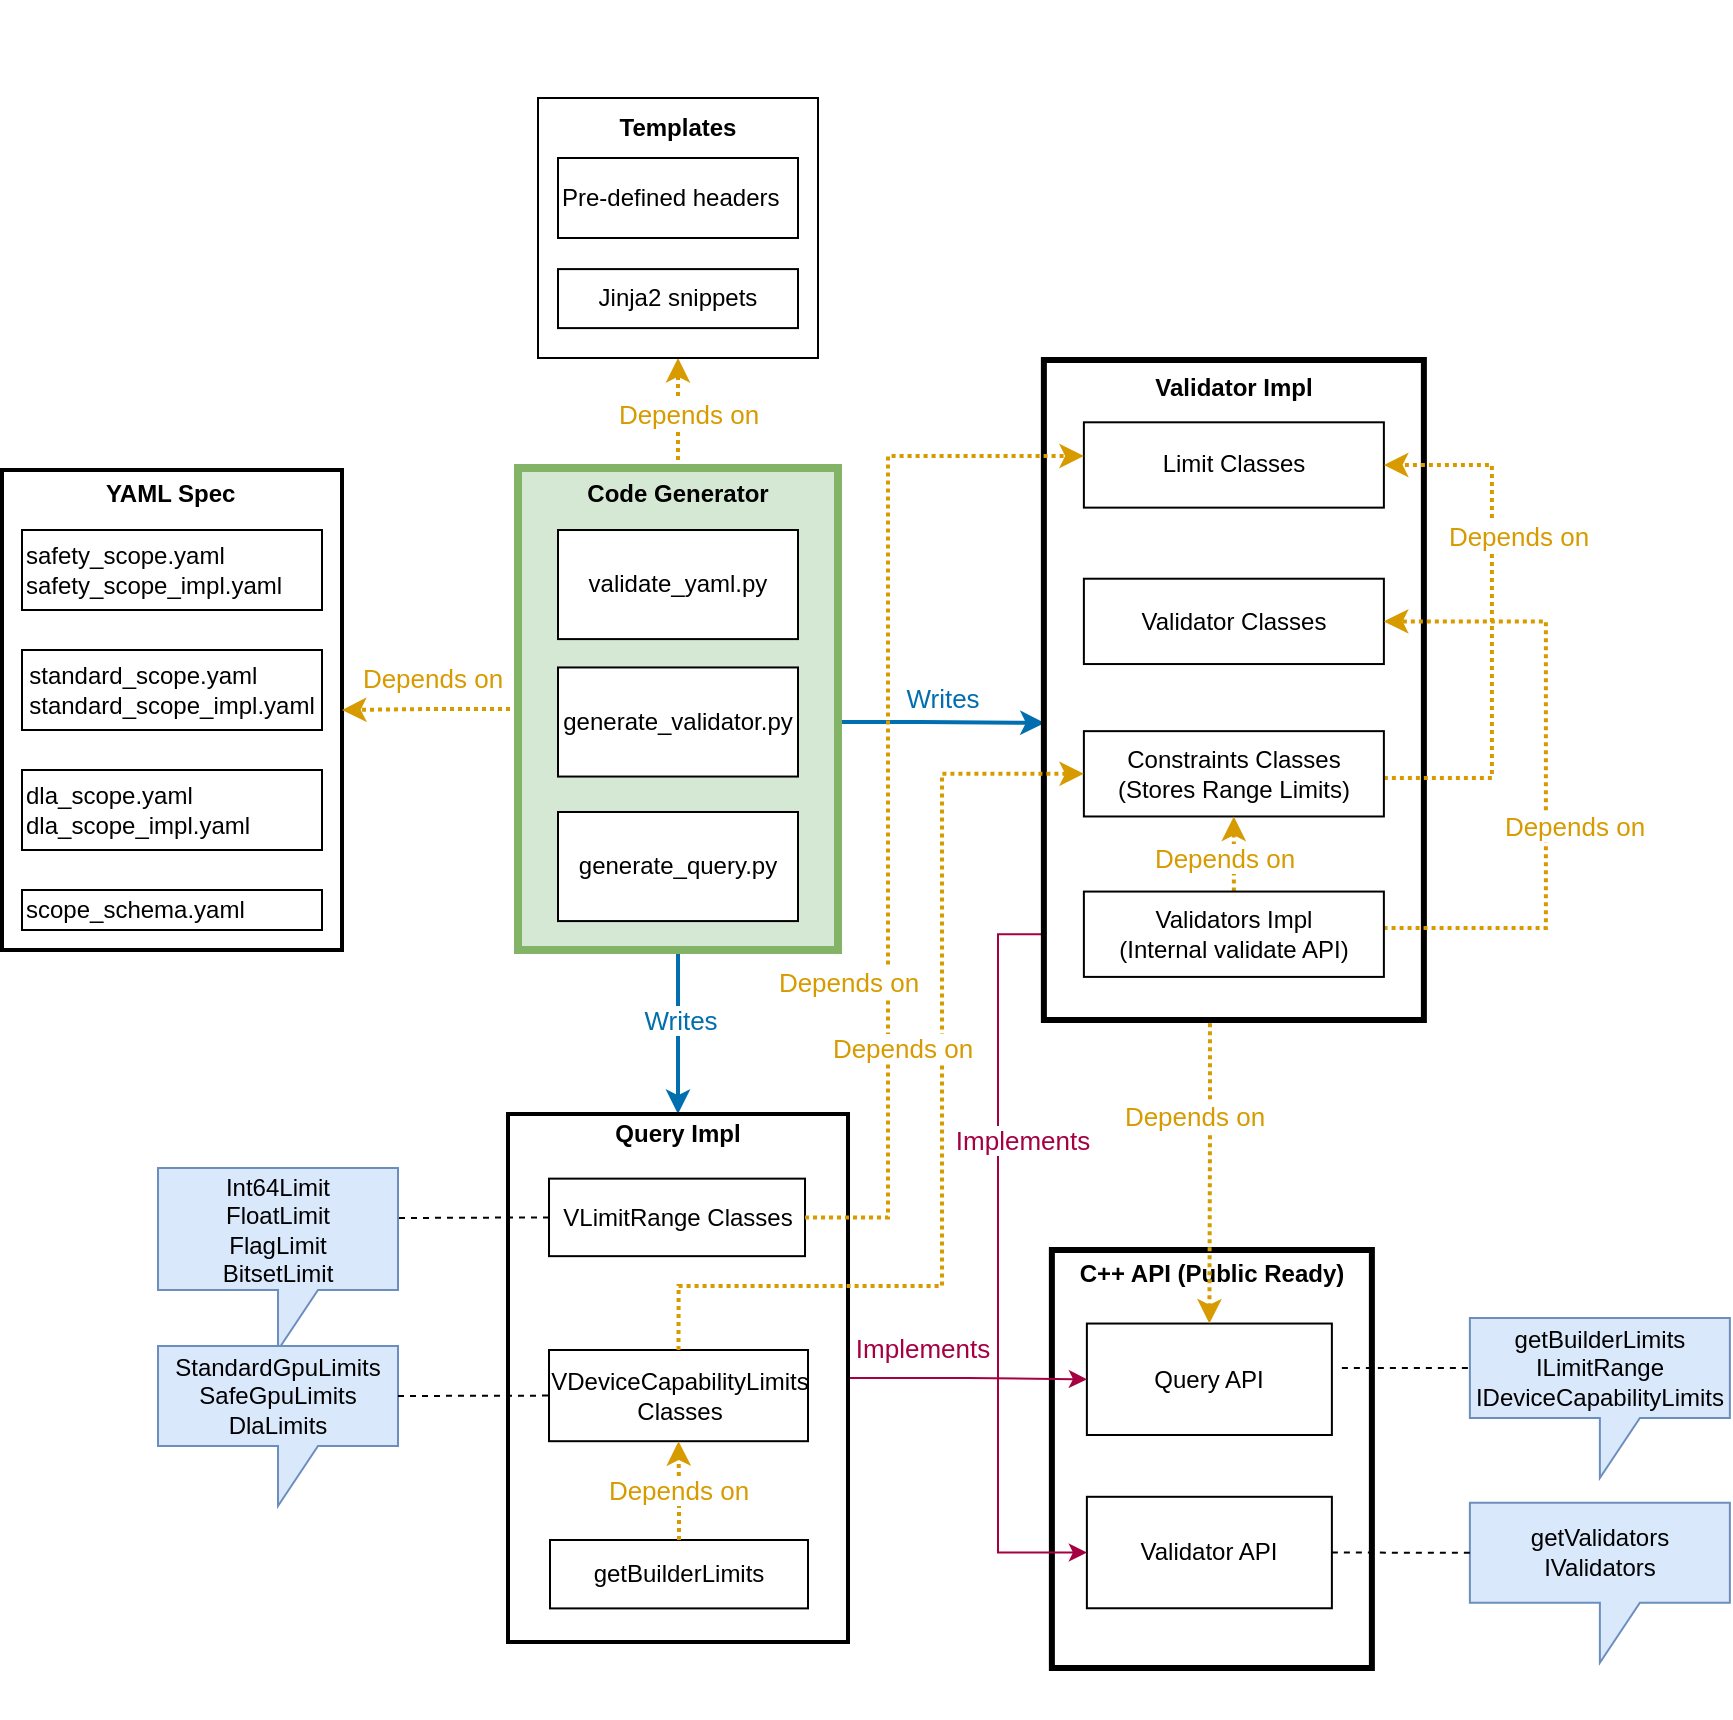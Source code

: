 <mxfile version="24.0.8" type="github">
  <diagram name="Page-1" id="gaC_4WcgWsaMgI3k3bik">
    <mxGraphModel dx="986" dy="742" grid="0" gridSize="10" guides="1" tooltips="1" connect="1" arrows="1" fold="1" page="1" pageScale="1" pageWidth="1654" pageHeight="2336" background="none" math="0" shadow="0">
      <root>
        <mxCell id="0" />
        <mxCell id="1" parent="0" />
        <mxCell id="LW8IWeT9kJPDAMSJkElj-29" value="" style="group;labelBackgroundColor=none;strokeWidth=3;" parent="1" vertex="1" connectable="0">
          <mxGeometry x="55" y="254" width="170" height="240" as="geometry" />
        </mxCell>
        <mxCell id="LW8IWeT9kJPDAMSJkElj-15" value="&lt;div style=&quot;text-align: center;&quot;&gt;&lt;b&gt;&amp;nbsp; &amp;nbsp; &amp;nbsp; &amp;nbsp; &amp;nbsp; &amp;nbsp; &amp;nbsp; &amp;nbsp;YAML Spec&lt;/b&gt;&lt;/div&gt;&lt;div style=&quot;text-align: center;&quot;&gt;&lt;b&gt;&lt;br&gt;&lt;/b&gt;&lt;/div&gt;&lt;div style=&quot;text-align: center;&quot;&gt;&lt;b&gt;&lt;br&gt;&lt;/b&gt;&lt;/div&gt;&lt;div style=&quot;text-align: center;&quot;&gt;&lt;b&gt;&lt;br&gt;&lt;/b&gt;&lt;/div&gt;&lt;div style=&quot;text-align: center;&quot;&gt;&lt;b&gt;&lt;br&gt;&lt;/b&gt;&lt;/div&gt;&lt;div style=&quot;text-align: center;&quot;&gt;&lt;b&gt;&lt;br&gt;&lt;/b&gt;&lt;/div&gt;&lt;div style=&quot;text-align: center;&quot;&gt;&lt;b&gt;&lt;br&gt;&lt;/b&gt;&lt;/div&gt;&lt;div style=&quot;text-align: center;&quot;&gt;&lt;b&gt;&lt;br&gt;&lt;/b&gt;&lt;/div&gt;&lt;div style=&quot;text-align: center;&quot;&gt;&lt;b&gt;&lt;br&gt;&lt;/b&gt;&lt;/div&gt;&lt;div style=&quot;text-align: center;&quot;&gt;&lt;b&gt;&lt;br&gt;&lt;/b&gt;&lt;/div&gt;&lt;div style=&quot;text-align: center;&quot;&gt;&lt;b&gt;&lt;br&gt;&lt;/b&gt;&lt;/div&gt;&lt;div style=&quot;text-align: center;&quot;&gt;&lt;b&gt;&lt;br&gt;&lt;/b&gt;&lt;/div&gt;&lt;div style=&quot;text-align: center;&quot;&gt;&lt;b&gt;&lt;br&gt;&lt;/b&gt;&lt;/div&gt;&lt;div style=&quot;text-align: center;&quot;&gt;&lt;b&gt;&lt;br&gt;&lt;/b&gt;&lt;/div&gt;&lt;div style=&quot;text-align: center;&quot;&gt;&lt;b&gt;&lt;br&gt;&lt;/b&gt;&lt;/div&gt;&lt;div&gt;&lt;br&gt;&lt;/div&gt;" style="rounded=0;whiteSpace=wrap;html=1;align=left;labelBackgroundColor=none;strokeWidth=2;" parent="LW8IWeT9kJPDAMSJkElj-29" vertex="1">
          <mxGeometry width="170" height="240" as="geometry" />
        </mxCell>
        <mxCell id="LW8IWeT9kJPDAMSJkElj-14" value="" style="group;labelBackgroundColor=none;" parent="LW8IWeT9kJPDAMSJkElj-29" vertex="1" connectable="0">
          <mxGeometry x="10" y="30" width="150" height="200" as="geometry" />
        </mxCell>
        <mxCell id="LW8IWeT9kJPDAMSJkElj-7" value="&lt;div style=&quot;&quot;&gt;safety_scope.yaml&lt;/div&gt;&lt;div style=&quot;&quot;&gt;safety_scope_impl.yaml&lt;/div&gt;" style="rounded=0;whiteSpace=wrap;html=1;align=left;labelBackgroundColor=none;" parent="LW8IWeT9kJPDAMSJkElj-14" vertex="1">
          <mxGeometry width="150" height="40" as="geometry" />
        </mxCell>
        <mxCell id="LW8IWeT9kJPDAMSJkElj-8" value="scope_schema.yaml" style="rounded=0;whiteSpace=wrap;html=1;align=left;labelBackgroundColor=none;" parent="LW8IWeT9kJPDAMSJkElj-14" vertex="1">
          <mxGeometry y="180" width="150" height="20" as="geometry" />
        </mxCell>
        <mxCell id="LW8IWeT9kJPDAMSJkElj-9" value="&lt;div style=&quot;text-align: left;&quot;&gt;standard_scope.yaml&lt;/div&gt;&lt;div style=&quot;text-align: left;&quot;&gt;standard_scope_impl.yaml&lt;/div&gt;" style="rounded=0;whiteSpace=wrap;html=1;labelBackgroundColor=none;" parent="LW8IWeT9kJPDAMSJkElj-14" vertex="1">
          <mxGeometry y="60" width="150" height="40" as="geometry" />
        </mxCell>
        <mxCell id="LW8IWeT9kJPDAMSJkElj-12" value="&lt;div style=&quot;&quot;&gt;dla_scope.yaml&lt;/div&gt;&lt;div style=&quot;&quot;&gt;dla_scope_impl.yaml&lt;/div&gt;" style="rounded=0;whiteSpace=wrap;html=1;align=left;labelBackgroundColor=none;" parent="LW8IWeT9kJPDAMSJkElj-14" vertex="1">
          <mxGeometry y="120" width="150" height="40" as="geometry" />
        </mxCell>
        <mxCell id="LW8IWeT9kJPDAMSJkElj-49" style="edgeStyle=orthogonalEdgeStyle;rounded=0;orthogonalLoop=1;jettySize=auto;html=1;entryX=0.5;entryY=1;entryDx=0;entryDy=0;labelBackgroundColor=none;fontColor=default;fillColor=#ffe6cc;strokeColor=#d79b00;strokeWidth=2;dashed=1;dashPattern=1 1;" parent="1" source="LW8IWeT9kJPDAMSJkElj-21" target="LW8IWeT9kJPDAMSJkElj-27" edge="1">
          <mxGeometry relative="1" as="geometry" />
        </mxCell>
        <mxCell id="LW8IWeT9kJPDAMSJkElj-50" value="Depends on" style="edgeLabel;html=1;align=center;verticalAlign=middle;resizable=0;points=[];labelBackgroundColor=default;fontSize=13;fontColor=#D79B00;" parent="LW8IWeT9kJPDAMSJkElj-49" vertex="1" connectable="0">
          <mxGeometry x="0.004" y="-1" relative="1" as="geometry">
            <mxPoint x="4" as="offset" />
          </mxGeometry>
        </mxCell>
        <mxCell id="LW8IWeT9kJPDAMSJkElj-53" style="edgeStyle=orthogonalEdgeStyle;rounded=0;orthogonalLoop=1;jettySize=auto;html=1;exitX=0;exitY=0.5;exitDx=0;exitDy=0;entryX=1;entryY=0.5;entryDx=0;entryDy=0;labelBackgroundColor=none;fontColor=default;fillColor=#ffe6cc;strokeColor=#d79b00;strokeWidth=2;dashed=1;dashPattern=1 1;" parent="1" source="LW8IWeT9kJPDAMSJkElj-21" target="LW8IWeT9kJPDAMSJkElj-15" edge="1">
          <mxGeometry relative="1" as="geometry" />
        </mxCell>
        <mxCell id="LW8IWeT9kJPDAMSJkElj-54" value="Depends on" style="edgeLabel;html=1;align=center;verticalAlign=middle;resizable=0;points=[];labelBackgroundColor=default;fontSize=13;fontColor=#D79B00;" parent="LW8IWeT9kJPDAMSJkElj-53" vertex="1" connectable="0">
          <mxGeometry x="0.141" y="-3" relative="1" as="geometry">
            <mxPoint x="7" y="-13" as="offset" />
          </mxGeometry>
        </mxCell>
        <mxCell id="LW8IWeT9kJPDAMSJkElj-84" style="edgeStyle=orthogonalEdgeStyle;rounded=0;orthogonalLoop=1;jettySize=auto;html=1;entryX=0.5;entryY=0;entryDx=0;entryDy=0;labelBackgroundColor=none;fontColor=default;strokeWidth=2;strokeColor=#006EAF;" parent="1" source="LW8IWeT9kJPDAMSJkElj-18" target="LW8IWeT9kJPDAMSJkElj-80" edge="1">
          <mxGeometry relative="1" as="geometry">
            <Array as="points">
              <mxPoint x="393" y="544" />
              <mxPoint x="393" y="544" />
            </Array>
          </mxGeometry>
        </mxCell>
        <mxCell id="LW8IWeT9kJPDAMSJkElj-86" value="Writes" style="edgeLabel;html=1;align=center;verticalAlign=middle;resizable=0;points=[];labelBackgroundColor=default;fontSize=13;fontColor=#006EAF;" parent="LW8IWeT9kJPDAMSJkElj-84" vertex="1" connectable="0">
          <mxGeometry x="0.132" y="-1" relative="1" as="geometry">
            <mxPoint x="2" y="-5" as="offset" />
          </mxGeometry>
        </mxCell>
        <mxCell id="LW8IWeT9kJPDAMSJkElj-73" style="edgeStyle=orthogonalEdgeStyle;rounded=0;orthogonalLoop=1;jettySize=auto;html=1;entryX=0.002;entryY=0.55;entryDx=0;entryDy=0;entryPerimeter=0;labelBackgroundColor=none;fontColor=default;fillColor=#1ba1e2;strokeColor=#006EAF;strokeWidth=2;" parent="1" source="LW8IWeT9kJPDAMSJkElj-16" target="LW8IWeT9kJPDAMSJkElj-69" edge="1">
          <mxGeometry relative="1" as="geometry" />
        </mxCell>
        <mxCell id="LW8IWeT9kJPDAMSJkElj-74" value="Writes" style="edgeLabel;html=1;align=center;verticalAlign=middle;resizable=0;points=[];labelBackgroundColor=none;fontSize=13;fontColor=#006EAF;" parent="LW8IWeT9kJPDAMSJkElj-73" vertex="1" connectable="0">
          <mxGeometry x="0.277" y="-2" relative="1" as="geometry">
            <mxPoint x="-7" y="-15" as="offset" />
          </mxGeometry>
        </mxCell>
        <mxCell id="LW8IWeT9kJPDAMSJkElj-112" value="" style="group;labelBackgroundColor=none;" parent="1" vertex="1" connectable="0">
          <mxGeometry x="579.94" y="644" width="339" height="209" as="geometry" />
        </mxCell>
        <mxCell id="LW8IWeT9kJPDAMSJkElj-109" value="getBuilderLimits&lt;div&gt;ILimitRange&lt;/div&gt;&lt;div&gt;IDeviceCapabilityLimits&lt;/div&gt;" style="shape=callout;whiteSpace=wrap;html=1;perimeter=calloutPerimeter;labelBackgroundColor=none;fillColor=#dae8fc;strokeColor=#6c8ebf;" parent="LW8IWeT9kJPDAMSJkElj-112" vertex="1">
          <mxGeometry x="209" y="34" width="130" height="80" as="geometry" />
        </mxCell>
        <mxCell id="LW8IWeT9kJPDAMSJkElj-110" value="&lt;div&gt;getValidators&lt;br&gt;&lt;/div&gt;&lt;div&gt;IValidators&lt;/div&gt;" style="shape=callout;whiteSpace=wrap;html=1;perimeter=calloutPerimeter;labelBackgroundColor=none;fillColor=#dae8fc;strokeColor=#6c8ebf;" parent="LW8IWeT9kJPDAMSJkElj-112" vertex="1">
          <mxGeometry x="209" y="126.4" width="130" height="80" as="geometry" />
        </mxCell>
        <mxCell id="LW8IWeT9kJPDAMSJkElj-35" value="" style="group;labelBackgroundColor=none;" parent="LW8IWeT9kJPDAMSJkElj-112" vertex="1" connectable="0">
          <mxGeometry width="160" height="209" as="geometry" />
        </mxCell>
        <mxCell id="h9X9HBDzqddTKyxUgckP-9" value="" style="group" vertex="1" connectable="0" parent="LW8IWeT9kJPDAMSJkElj-35">
          <mxGeometry width="160" height="209" as="geometry" />
        </mxCell>
        <mxCell id="LW8IWeT9kJPDAMSJkElj-34" value="&lt;div&gt;&lt;b&gt;&lt;br&gt;&lt;/b&gt;&lt;/div&gt;&lt;div&gt;&lt;div&gt;&lt;b&gt;&lt;br&gt;&lt;/b&gt;&lt;/div&gt;&lt;b&gt;C++ API (Public Ready)&lt;/b&gt;&lt;div&gt;&lt;b&gt;&lt;br&gt;&lt;/b&gt;&lt;/div&gt;&lt;div&gt;&lt;b&gt;&lt;br&gt;&lt;/b&gt;&lt;/div&gt;&lt;div&gt;&lt;b&gt;&lt;br&gt;&lt;/b&gt;&lt;/div&gt;&lt;div&gt;&lt;b&gt;&lt;br&gt;&lt;/b&gt;&lt;/div&gt;&lt;div&gt;&lt;b&gt;&lt;br&gt;&lt;/b&gt;&lt;/div&gt;&lt;div&gt;&lt;b&gt;&lt;br&gt;&lt;/b&gt;&lt;/div&gt;&lt;div&gt;&lt;b&gt;&lt;br&gt;&lt;/b&gt;&lt;/div&gt;&lt;div&gt;&lt;b&gt;&lt;br&gt;&lt;/b&gt;&lt;/div&gt;&lt;div&gt;&lt;b&gt;&lt;br&gt;&lt;/b&gt;&lt;/div&gt;&lt;/div&gt;&lt;div&gt;&lt;b&gt;&lt;br&gt;&lt;/b&gt;&lt;/div&gt;&lt;div&gt;&lt;b&gt;&lt;br&gt;&lt;/b&gt;&lt;/div&gt;&lt;div&gt;&lt;b&gt;&lt;br&gt;&lt;/b&gt;&lt;/div&gt;&lt;div&gt;&lt;b&gt;&lt;br&gt;&lt;/b&gt;&lt;/div&gt;&lt;div&gt;&lt;b&gt;&lt;br&gt;&lt;/b&gt;&lt;/div&gt;&lt;div&gt;&lt;br&gt;&lt;/div&gt;" style="rounded=0;whiteSpace=wrap;html=1;labelBackgroundColor=none;strokeWidth=3;" parent="h9X9HBDzqddTKyxUgckP-9" vertex="1">
          <mxGeometry width="160" height="209" as="geometry" />
        </mxCell>
        <mxCell id="LW8IWeT9kJPDAMSJkElj-32" value="Query API" style="rounded=0;whiteSpace=wrap;html=1;labelBackgroundColor=none;" parent="h9X9HBDzqddTKyxUgckP-9" vertex="1">
          <mxGeometry x="17.5" y="36.771" width="122.5" height="55.728" as="geometry" />
        </mxCell>
        <mxCell id="LW8IWeT9kJPDAMSJkElj-33" value="Validator API" style="rounded=0;whiteSpace=wrap;html=1;labelBackgroundColor=none;" parent="h9X9HBDzqddTKyxUgckP-9" vertex="1">
          <mxGeometry x="17.5" y="123.4" width="122.5" height="55.728" as="geometry" />
        </mxCell>
        <mxCell id="LW8IWeT9kJPDAMSJkElj-96" value="" style="endArrow=none;dashed=1;html=1;rounded=0;entryX=0;entryY=0;entryDx=0;entryDy=25;entryPerimeter=0;labelBackgroundColor=none;fontColor=default;" parent="LW8IWeT9kJPDAMSJkElj-112" target="LW8IWeT9kJPDAMSJkElj-109" edge="1">
          <mxGeometry width="50" height="50" relative="1" as="geometry">
            <mxPoint x="145" y="59" as="sourcePoint" />
            <mxPoint x="205" y="40" as="targetPoint" />
          </mxGeometry>
        </mxCell>
        <mxCell id="LW8IWeT9kJPDAMSJkElj-95" value="" style="endArrow=none;dashed=1;html=1;rounded=0;entryX=0;entryY=0;entryDx=0;entryDy=25;entryPerimeter=0;exitX=1;exitY=0.5;exitDx=0;exitDy=0;labelBackgroundColor=none;fontColor=default;" parent="LW8IWeT9kJPDAMSJkElj-112" source="LW8IWeT9kJPDAMSJkElj-33" target="LW8IWeT9kJPDAMSJkElj-110" edge="1">
          <mxGeometry width="50" height="50" relative="1" as="geometry">
            <mxPoint x="195" y="239" as="sourcePoint" />
            <mxPoint x="205" y="103" as="targetPoint" />
          </mxGeometry>
        </mxCell>
        <mxCell id="SwYi09imeUCcW1iPG3jF-2" style="edgeStyle=orthogonalEdgeStyle;rounded=0;orthogonalLoop=1;jettySize=auto;html=1;entryX=0;entryY=0.5;entryDx=0;entryDy=0;exitX=0;exitY=0.5;exitDx=0;exitDy=0;fillColor=#d80073;strokeColor=#A50040;strokeWidth=1;" parent="1" source="LW8IWeT9kJPDAMSJkElj-68" target="LW8IWeT9kJPDAMSJkElj-33" edge="1">
          <mxGeometry relative="1" as="geometry">
            <Array as="points">
              <mxPoint x="553" y="486" />
              <mxPoint x="553" y="795" />
            </Array>
          </mxGeometry>
        </mxCell>
        <mxCell id="SwYi09imeUCcW1iPG3jF-3" value="Implements" style="edgeLabel;html=1;align=center;verticalAlign=middle;resizable=0;points=[];fontSize=13;fontColor=#A50040;" parent="SwYi09imeUCcW1iPG3jF-2" vertex="1" connectable="0">
          <mxGeometry x="-0.355" y="2" relative="1" as="geometry">
            <mxPoint x="10" y="18" as="offset" />
          </mxGeometry>
        </mxCell>
        <mxCell id="h9X9HBDzqddTKyxUgckP-2" value="" style="group" vertex="1" connectable="0" parent="1">
          <mxGeometry x="313" y="253" width="160" height="241" as="geometry" />
        </mxCell>
        <mxCell id="LW8IWeT9kJPDAMSJkElj-21" value="&lt;div style=&quot;text-align: left;&quot;&gt;&lt;b&gt;&lt;br&gt;&lt;/b&gt;&lt;/div&gt;&lt;div style=&quot;text-align: left;&quot;&gt;&lt;b&gt;Code Generator&lt;/b&gt;&lt;/div&gt;&lt;div style=&quot;text-align: left;&quot;&gt;&lt;b&gt;&lt;br&gt;&lt;/b&gt;&lt;/div&gt;&lt;div style=&quot;text-align: left;&quot;&gt;&lt;b&gt;&lt;br&gt;&lt;/b&gt;&lt;/div&gt;&lt;div style=&quot;text-align: left;&quot;&gt;&lt;b&gt;&lt;br&gt;&lt;/b&gt;&lt;/div&gt;&lt;div style=&quot;text-align: left;&quot;&gt;&lt;b&gt;&lt;br&gt;&lt;/b&gt;&lt;/div&gt;&lt;div style=&quot;text-align: left;&quot;&gt;&lt;b&gt;&lt;br&gt;&lt;/b&gt;&lt;/div&gt;&lt;div style=&quot;text-align: left;&quot;&gt;&lt;b&gt;&lt;br&gt;&lt;/b&gt;&lt;/div&gt;&lt;div style=&quot;text-align: left;&quot;&gt;&lt;b&gt;&lt;br&gt;&lt;/b&gt;&lt;/div&gt;&lt;div style=&quot;text-align: left;&quot;&gt;&lt;b&gt;&lt;br&gt;&lt;/b&gt;&lt;/div&gt;&lt;div style=&quot;text-align: left;&quot;&gt;&lt;b&gt;&lt;br&gt;&lt;/b&gt;&lt;/div&gt;&lt;div style=&quot;text-align: left;&quot;&gt;&lt;b&gt;&lt;br&gt;&lt;/b&gt;&lt;/div&gt;&lt;div style=&quot;text-align: left;&quot;&gt;&lt;b&gt;&lt;br&gt;&lt;/b&gt;&lt;/div&gt;&lt;div style=&quot;text-align: left;&quot;&gt;&lt;b&gt;&lt;br&gt;&lt;/b&gt;&lt;/div&gt;&lt;div style=&quot;text-align: left;&quot;&gt;&lt;b&gt;&lt;br&gt;&lt;/b&gt;&lt;/div&gt;&lt;div style=&quot;text-align: left;&quot;&gt;&lt;b&gt;&lt;br&gt;&lt;/b&gt;&lt;/div&gt;&lt;div style=&quot;text-align: left;&quot;&gt;&lt;b&gt;&lt;br&gt;&lt;/b&gt;&lt;/div&gt;&lt;div&gt;&lt;br&gt;&lt;/div&gt;" style="rounded=0;whiteSpace=wrap;html=1;labelBackgroundColor=none;fillColor=#d5e8d4;strokeColor=#82b366;strokeWidth=4;" parent="h9X9HBDzqddTKyxUgckP-2" vertex="1">
          <mxGeometry width="160" height="241" as="geometry" />
        </mxCell>
        <mxCell id="LW8IWeT9kJPDAMSJkElj-16" value="generate_validator.py" style="rounded=0;whiteSpace=wrap;html=1;labelBackgroundColor=none;" parent="h9X9HBDzqddTKyxUgckP-2" vertex="1">
          <mxGeometry x="20" y="99.73" width="120" height="54.545" as="geometry" />
        </mxCell>
        <mxCell id="LW8IWeT9kJPDAMSJkElj-18" value="generate_query.py" style="rounded=0;whiteSpace=wrap;html=1;labelBackgroundColor=none;" parent="h9X9HBDzqddTKyxUgckP-2" vertex="1">
          <mxGeometry x="20" y="171.997" width="120" height="54.545" as="geometry" />
        </mxCell>
        <mxCell id="LW8IWeT9kJPDAMSJkElj-19" value="validate_yaml.py" style="rounded=0;whiteSpace=wrap;html=1;labelBackgroundColor=none;" parent="h9X9HBDzqddTKyxUgckP-2" vertex="1">
          <mxGeometry x="20" y="31.005" width="120" height="54.545" as="geometry" />
        </mxCell>
        <mxCell id="SwYi09imeUCcW1iPG3jF-4" style="edgeStyle=orthogonalEdgeStyle;rounded=0;orthogonalLoop=1;jettySize=auto;html=1;entryX=0;entryY=0.5;entryDx=0;entryDy=0;fillColor=#d80073;strokeColor=#A50040;strokeWidth=1;" parent="1" source="LW8IWeT9kJPDAMSJkElj-80" target="LW8IWeT9kJPDAMSJkElj-32" edge="1">
          <mxGeometry relative="1" as="geometry" />
        </mxCell>
        <mxCell id="SwYi09imeUCcW1iPG3jF-5" value="Implements" style="edgeLabel;html=1;align=center;verticalAlign=middle;resizable=0;points=[];fontSize=13;fontColor=#A50040;" parent="SwYi09imeUCcW1iPG3jF-4" vertex="1" connectable="0">
          <mxGeometry x="-0.253" y="-2" relative="1" as="geometry">
            <mxPoint x="-8" y="-17" as="offset" />
          </mxGeometry>
        </mxCell>
        <mxCell id="h9X9HBDzqddTKyxUgckP-14" value="" style="group" vertex="1" connectable="0" parent="1">
          <mxGeometry x="133" y="576" width="345" height="264" as="geometry" />
        </mxCell>
        <mxCell id="LW8IWeT9kJPDAMSJkElj-104" value="Int64Limit&lt;div&gt;FloatLimit&lt;br&gt;&lt;div&gt;FlagLimit&lt;/div&gt;&lt;/div&gt;&lt;div&gt;BitsetLimit&lt;/div&gt;" style="shape=callout;whiteSpace=wrap;html=1;perimeter=calloutPerimeter;labelBackgroundColor=none;fillColor=#dae8fc;strokeColor=#6c8ebf;" parent="h9X9HBDzqddTKyxUgckP-14" vertex="1">
          <mxGeometry y="27" width="120" height="91" as="geometry" />
        </mxCell>
        <mxCell id="LW8IWeT9kJPDAMSJkElj-107" value="StandardGpuLimits&lt;div&gt;SafeGpuLimits&lt;/div&gt;&lt;div&gt;DlaLimits&lt;/div&gt;" style="shape=callout;whiteSpace=wrap;html=1;perimeter=calloutPerimeter;labelBackgroundColor=none;fillColor=#dae8fc;strokeColor=#6c8ebf;" parent="h9X9HBDzqddTKyxUgckP-14" vertex="1">
          <mxGeometry y="116" width="120" height="80" as="geometry" />
        </mxCell>
        <mxCell id="h9X9HBDzqddTKyxUgckP-13" value="" style="group" vertex="1" connectable="0" parent="h9X9HBDzqddTKyxUgckP-14">
          <mxGeometry x="175" width="170" height="264" as="geometry" />
        </mxCell>
        <mxCell id="LW8IWeT9kJPDAMSJkElj-80" value="&lt;b&gt;Query Impl&lt;/b&gt;&lt;div&gt;&lt;b&gt;&lt;br&gt;&lt;/b&gt;&lt;/div&gt;&lt;div&gt;&lt;b&gt;&lt;br&gt;&lt;/b&gt;&lt;/div&gt;&lt;div&gt;&lt;b&gt;&lt;br&gt;&lt;/b&gt;&lt;/div&gt;&lt;div&gt;&lt;b&gt;&lt;br&gt;&lt;/b&gt;&lt;/div&gt;&lt;div&gt;&lt;b&gt;&lt;br&gt;&lt;/b&gt;&lt;/div&gt;&lt;div&gt;&lt;b&gt;&lt;br&gt;&lt;/b&gt;&lt;/div&gt;&lt;div&gt;&lt;b&gt;&lt;br&gt;&lt;/b&gt;&lt;/div&gt;&lt;div&gt;&lt;b&gt;&lt;br&gt;&lt;/b&gt;&lt;/div&gt;&lt;div&gt;&lt;b&gt;&lt;br&gt;&lt;/b&gt;&lt;/div&gt;&lt;div&gt;&lt;b&gt;&lt;br&gt;&lt;/b&gt;&lt;/div&gt;&lt;div&gt;&lt;b&gt;&lt;br&gt;&lt;/b&gt;&lt;/div&gt;&lt;div&gt;&lt;br&gt;&lt;/div&gt;&lt;div&gt;&lt;br&gt;&lt;/div&gt;&lt;div&gt;&lt;br&gt;&lt;/div&gt;&lt;div&gt;&lt;br&gt;&lt;/div&gt;&lt;div&gt;&lt;br&gt;&lt;/div&gt;&lt;div&gt;&lt;br&gt;&lt;/div&gt;" style="rounded=0;whiteSpace=wrap;html=1;align=center;labelBackgroundColor=none;strokeWidth=2;" parent="h9X9HBDzqddTKyxUgckP-13" vertex="1">
          <mxGeometry width="170" height="264" as="geometry" />
        </mxCell>
        <mxCell id="LW8IWeT9kJPDAMSJkElj-76" value="VLimitRange Classes" style="rounded=0;whiteSpace=wrap;html=1;align=center;labelBackgroundColor=none;" parent="h9X9HBDzqddTKyxUgckP-13" vertex="1">
          <mxGeometry x="20.5" y="32.32" width="128" height="38.76" as="geometry" />
        </mxCell>
        <mxCell id="LW8IWeT9kJPDAMSJkElj-77" value="VDeviceCapabilityLimits Classes" style="rounded=0;whiteSpace=wrap;html=1;align=center;labelBackgroundColor=none;" parent="h9X9HBDzqddTKyxUgckP-13" vertex="1">
          <mxGeometry x="20.5" y="118" width="129.5" height="45.6" as="geometry" />
        </mxCell>
        <mxCell id="LW8IWeT9kJPDAMSJkElj-78" value="getBuilderLimits" style="rounded=0;whiteSpace=wrap;html=1;align=center;labelBackgroundColor=none;" parent="h9X9HBDzqddTKyxUgckP-13" vertex="1">
          <mxGeometry x="21" y="213" width="129" height="34.2" as="geometry" />
        </mxCell>
        <mxCell id="h9X9HBDzqddTKyxUgckP-10" style="edgeStyle=orthogonalEdgeStyle;rounded=0;orthogonalLoop=1;jettySize=auto;html=1;entryX=0.5;entryY=1;entryDx=0;entryDy=0;strokeWidth=2;dashed=1;dashPattern=1 1;fillColor=#f0a30a;strokeColor=#D79B00;" edge="1" parent="h9X9HBDzqddTKyxUgckP-13" source="LW8IWeT9kJPDAMSJkElj-78" target="LW8IWeT9kJPDAMSJkElj-77">
          <mxGeometry relative="1" as="geometry" />
        </mxCell>
        <mxCell id="h9X9HBDzqddTKyxUgckP-12" value="Depends on" style="edgeLabel;html=1;align=center;verticalAlign=middle;resizable=0;points=[];fontColor=#D79B00;fontSize=13;" vertex="1" connectable="0" parent="h9X9HBDzqddTKyxUgckP-10">
          <mxGeometry x="-0.462" y="1" relative="1" as="geometry">
            <mxPoint y="-12" as="offset" />
          </mxGeometry>
        </mxCell>
        <mxCell id="LW8IWeT9kJPDAMSJkElj-106" value="" style="endArrow=none;dashed=1;html=1;rounded=0;exitX=0;exitY=0.5;exitDx=0;exitDy=0;entryX=0;entryY=0;entryDx=120;entryDy=25;entryPerimeter=0;labelBackgroundColor=none;fontColor=default;" parent="h9X9HBDzqddTKyxUgckP-14" source="LW8IWeT9kJPDAMSJkElj-76" target="LW8IWeT9kJPDAMSJkElj-104" edge="1">
          <mxGeometry width="50" height="50" relative="1" as="geometry">
            <mxPoint x="230" y="38" as="sourcePoint" />
            <mxPoint x="280" y="-12" as="targetPoint" />
          </mxGeometry>
        </mxCell>
        <mxCell id="LW8IWeT9kJPDAMSJkElj-108" value="" style="endArrow=none;dashed=1;html=1;rounded=0;exitX=0;exitY=0;exitDx=120;exitDy=25;exitPerimeter=0;entryX=0;entryY=0.5;entryDx=0;entryDy=0;labelBackgroundColor=none;fontColor=default;" parent="h9X9HBDzqddTKyxUgckP-14" source="LW8IWeT9kJPDAMSJkElj-107" target="LW8IWeT9kJPDAMSJkElj-77" edge="1">
          <mxGeometry width="50" height="50" relative="1" as="geometry">
            <mxPoint x="109" y="172" as="sourcePoint" />
            <mxPoint x="190" y="158" as="targetPoint" />
          </mxGeometry>
        </mxCell>
        <mxCell id="LW8IWeT9kJPDAMSJkElj-115" value="" style="group;labelBackgroundColor=none;" parent="1" vertex="1" connectable="0">
          <mxGeometry x="323" y="68" width="140" height="130" as="geometry" />
        </mxCell>
        <mxCell id="LW8IWeT9kJPDAMSJkElj-27" value="&lt;div&gt;&lt;b&gt;&lt;br&gt;&lt;/b&gt;&lt;/div&gt;&lt;b&gt;Templates&lt;/b&gt;&lt;div&gt;&lt;b&gt;&lt;br&gt;&lt;/b&gt;&lt;/div&gt;&lt;div&gt;&lt;b&gt;&lt;br&gt;&lt;/b&gt;&lt;/div&gt;&lt;div&gt;&lt;b&gt;&lt;br&gt;&lt;/b&gt;&lt;/div&gt;&lt;div&gt;&lt;b&gt;&lt;br&gt;&lt;/b&gt;&lt;/div&gt;&lt;div&gt;&lt;b&gt;&lt;br&gt;&lt;/b&gt;&lt;/div&gt;&lt;div&gt;&lt;b&gt;&lt;br&gt;&lt;/b&gt;&lt;/div&gt;&lt;div&gt;&lt;b&gt;&lt;br&gt;&lt;/b&gt;&lt;/div&gt;&lt;div&gt;&lt;br&gt;&lt;/div&gt;" style="rounded=0;whiteSpace=wrap;html=1;labelBackgroundColor=none;" parent="LW8IWeT9kJPDAMSJkElj-115" vertex="1">
          <mxGeometry width="140" height="130" as="geometry" />
        </mxCell>
        <mxCell id="h9X9HBDzqddTKyxUgckP-3" value="" style="group" vertex="1" connectable="0" parent="LW8IWeT9kJPDAMSJkElj-115">
          <mxGeometry x="10" y="30" width="120" height="85.05" as="geometry" />
        </mxCell>
        <mxCell id="LW8IWeT9kJPDAMSJkElj-24" value="Pre-defined headers" style="rounded=0;whiteSpace=wrap;html=1;align=left;labelBackgroundColor=none;" parent="h9X9HBDzqddTKyxUgckP-3" vertex="1">
          <mxGeometry width="120" height="40" as="geometry" />
        </mxCell>
        <mxCell id="LW8IWeT9kJPDAMSJkElj-26" value="&lt;div style=&quot;text-align: left;&quot;&gt;Jinja2 snippets&lt;br&gt;&lt;/div&gt;" style="rounded=0;whiteSpace=wrap;html=1;labelBackgroundColor=none;" parent="h9X9HBDzqddTKyxUgckP-3" vertex="1">
          <mxGeometry y="55.55" width="120" height="29.5" as="geometry" />
        </mxCell>
        <mxCell id="LW8IWeT9kJPDAMSJkElj-31" value="" style="group;container=0;labelBackgroundColor=none;strokeWidth=3;" parent="LW8IWeT9kJPDAMSJkElj-115" vertex="1" connectable="0">
          <mxGeometry x="-4" y="-49" width="140" height="130" as="geometry" />
        </mxCell>
        <mxCell id="h9X9HBDzqddTKyxUgckP-19" value="" style="group" vertex="1" connectable="0" parent="1">
          <mxGeometry x="575.94" y="199" width="251" height="330" as="geometry" />
        </mxCell>
        <mxCell id="LW8IWeT9kJPDAMSJkElj-70" value="" style="group;labelBackgroundColor=none;fillColor=#ffe6cc;strokeColor=#d79b00;container=0;" parent="h9X9HBDzqddTKyxUgckP-19" vertex="1" connectable="0">
          <mxGeometry width="190" height="330" as="geometry" />
        </mxCell>
        <mxCell id="h9X9HBDzqddTKyxUgckP-17" value="" style="group" vertex="1" connectable="0" parent="h9X9HBDzqddTKyxUgckP-19">
          <mxGeometry width="251" height="330" as="geometry" />
        </mxCell>
        <mxCell id="h9X9HBDzqddTKyxUgckP-18" value="" style="group" vertex="1" connectable="0" parent="h9X9HBDzqddTKyxUgckP-17">
          <mxGeometry width="251" height="330" as="geometry" />
        </mxCell>
        <mxCell id="LW8IWeT9kJPDAMSJkElj-69" value="&lt;div&gt;&lt;b&gt;Validator Impl&lt;/b&gt;&lt;div&gt;&lt;b&gt;&lt;br&gt;&lt;/b&gt;&lt;/div&gt;&lt;div&gt;&lt;b&gt;&lt;br&gt;&lt;/b&gt;&lt;/div&gt;&lt;div&gt;&lt;b&gt;&lt;br&gt;&lt;/b&gt;&lt;/div&gt;&lt;div&gt;&lt;b&gt;&lt;br&gt;&lt;/b&gt;&lt;/div&gt;&lt;div&gt;&lt;b&gt;&lt;br&gt;&lt;/b&gt;&lt;/div&gt;&lt;div&gt;&lt;b&gt;&lt;br&gt;&lt;/b&gt;&lt;/div&gt;&lt;div&gt;&lt;b&gt;&lt;br&gt;&lt;/b&gt;&lt;/div&gt;&lt;div&gt;&lt;b&gt;&lt;br&gt;&lt;/b&gt;&lt;/div&gt;&lt;div&gt;&lt;b&gt;&lt;br&gt;&lt;/b&gt;&lt;/div&gt;&lt;div&gt;&lt;b&gt;&lt;br&gt;&lt;/b&gt;&lt;/div&gt;&lt;div&gt;&lt;b&gt;&lt;br&gt;&lt;/b&gt;&lt;/div&gt;&lt;div&gt;&lt;b&gt;&lt;br&gt;&lt;/b&gt;&lt;/div&gt;&lt;div&gt;&lt;b&gt;&lt;br&gt;&lt;/b&gt;&lt;/div&gt;&lt;div&gt;&lt;b&gt;&lt;br&gt;&lt;/b&gt;&lt;/div&gt;&lt;div&gt;&lt;b&gt;&lt;br&gt;&lt;/b&gt;&lt;/div&gt;&lt;div&gt;&lt;b&gt;&lt;br&gt;&lt;/b&gt;&lt;/div&gt;&lt;/div&gt;&lt;div&gt;&lt;b&gt;&lt;br&gt;&lt;/b&gt;&lt;/div&gt;&lt;div&gt;&lt;b&gt;&lt;br&gt;&lt;/b&gt;&lt;/div&gt;&lt;div&gt;&lt;b&gt;&lt;br&gt;&lt;/b&gt;&lt;/div&gt;&lt;div&gt;&lt;b&gt;&lt;br&gt;&lt;/b&gt;&lt;/div&gt;&lt;div&gt;&lt;b&gt;&lt;br&gt;&lt;/b&gt;&lt;/div&gt;" style="rounded=0;whiteSpace=wrap;html=1;labelBackgroundColor=none;strokeWidth=3;" parent="h9X9HBDzqddTKyxUgckP-18" vertex="1">
          <mxGeometry width="190" height="330" as="geometry" />
        </mxCell>
        <mxCell id="h9X9HBDzqddTKyxUgckP-16" value="" style="group" vertex="1" connectable="0" parent="h9X9HBDzqddTKyxUgckP-18">
          <mxGeometry x="20" y="31.149" width="231" height="277.304" as="geometry" />
        </mxCell>
        <mxCell id="LW8IWeT9kJPDAMSJkElj-64" value="Limit Classes" style="rounded=0;whiteSpace=wrap;html=1;labelBackgroundColor=none;" parent="h9X9HBDzqddTKyxUgckP-16" vertex="1">
          <mxGeometry width="150" height="42.666" as="geometry" />
        </mxCell>
        <mxCell id="LW8IWeT9kJPDAMSJkElj-65" value="Validator Classes" style="rounded=0;whiteSpace=wrap;html=1;align=center;labelBackgroundColor=none;" parent="h9X9HBDzqddTKyxUgckP-16" vertex="1">
          <mxGeometry y="78.213" width="150" height="42.666" as="geometry" />
        </mxCell>
        <mxCell id="SwYi09imeUCcW1iPG3jF-19" style="edgeStyle=orthogonalEdgeStyle;rounded=0;orthogonalLoop=1;jettySize=auto;html=1;entryX=1;entryY=0.5;entryDx=0;entryDy=0;strokeWidth=2;strokeColor=#D79B00;dashed=1;dashPattern=1 1;" parent="h9X9HBDzqddTKyxUgckP-16" source="LW8IWeT9kJPDAMSJkElj-66" target="LW8IWeT9kJPDAMSJkElj-64" edge="1">
          <mxGeometry relative="1" as="geometry">
            <Array as="points">
              <mxPoint x="204" y="177.851" />
              <mxPoint x="204" y="21.851" />
            </Array>
          </mxGeometry>
        </mxCell>
        <mxCell id="SwYi09imeUCcW1iPG3jF-20" value="Depends on" style="edgeLabel;html=1;align=center;verticalAlign=middle;resizable=0;points=[];fontSize=13;fontColor=#D79B00;" parent="SwYi09imeUCcW1iPG3jF-19" vertex="1" connectable="0">
          <mxGeometry x="0.302" y="-4" relative="1" as="geometry">
            <mxPoint x="9" y="-3" as="offset" />
          </mxGeometry>
        </mxCell>
        <mxCell id="LW8IWeT9kJPDAMSJkElj-66" value="Constraints Classes&lt;div&gt;(Stores Range Limits)&lt;/div&gt;" style="rounded=0;whiteSpace=wrap;html=1;labelBackgroundColor=none;" parent="h9X9HBDzqddTKyxUgckP-16" vertex="1">
          <mxGeometry y="154.426" width="150" height="42.666" as="geometry" />
        </mxCell>
        <mxCell id="SwYi09imeUCcW1iPG3jF-11" style="edgeStyle=orthogonalEdgeStyle;rounded=0;orthogonalLoop=1;jettySize=auto;html=1;exitX=0.5;exitY=0;exitDx=0;exitDy=0;dashed=1;dashPattern=1 1;strokeWidth=2;strokeColor=#D79B00;" parent="h9X9HBDzqddTKyxUgckP-16" source="LW8IWeT9kJPDAMSJkElj-68" target="LW8IWeT9kJPDAMSJkElj-66" edge="1">
          <mxGeometry relative="1" as="geometry">
            <mxPoint x="74" y="199.851" as="targetPoint" />
            <mxPoint x="74.41" y="225.398" as="sourcePoint" />
          </mxGeometry>
        </mxCell>
        <mxCell id="SwYi09imeUCcW1iPG3jF-13" value="Depends on" style="edgeLabel;html=1;align=center;verticalAlign=middle;resizable=0;points=[];fontSize=13;fontColor=#D79B00;labelBackgroundColor=default;" parent="SwYi09imeUCcW1iPG3jF-11" vertex="1" connectable="0">
          <mxGeometry x="-0.146" y="1" relative="1" as="geometry">
            <mxPoint x="-4" y="1" as="offset" />
          </mxGeometry>
        </mxCell>
        <mxCell id="SwYi09imeUCcW1iPG3jF-16" style="edgeStyle=orthogonalEdgeStyle;rounded=0;orthogonalLoop=1;jettySize=auto;html=1;strokeWidth=2;dashed=1;dashPattern=1 1;strokeColor=#D79B00;entryX=1;entryY=0.5;entryDx=0;entryDy=0;" parent="h9X9HBDzqddTKyxUgckP-16" target="LW8IWeT9kJPDAMSJkElj-65" edge="1">
          <mxGeometry relative="1" as="geometry">
            <mxPoint x="149.0" y="255.969" as="sourcePoint" />
            <mxPoint x="195" y="46.851" as="targetPoint" />
            <Array as="points">
              <mxPoint x="149" y="252.851" />
              <mxPoint x="231" y="252.851" />
              <mxPoint x="231" y="99.851" />
            </Array>
          </mxGeometry>
        </mxCell>
        <mxCell id="SwYi09imeUCcW1iPG3jF-18" value="Depends on" style="edgeLabel;html=1;align=center;verticalAlign=middle;resizable=0;points=[];fontSize=13;fontColor=#D79B00;" parent="SwYi09imeUCcW1iPG3jF-16" vertex="1" connectable="0">
          <mxGeometry x="-0.125" relative="1" as="geometry">
            <mxPoint x="14" y="4" as="offset" />
          </mxGeometry>
        </mxCell>
        <mxCell id="LW8IWeT9kJPDAMSJkElj-68" value="Validators Impl&lt;div&gt;(Internal validate API)&lt;/div&gt;" style="rounded=0;whiteSpace=wrap;html=1;labelBackgroundColor=none;" parent="h9X9HBDzqddTKyxUgckP-16" vertex="1">
          <mxGeometry y="234.638" width="150" height="42.666" as="geometry" />
        </mxCell>
        <mxCell id="h9X9HBDzqddTKyxUgckP-5" style="edgeStyle=orthogonalEdgeStyle;rounded=0;orthogonalLoop=1;jettySize=auto;html=1;strokeWidth=2;dashed=1;dashPattern=1 1;strokeColor=#D79B00;" edge="1" parent="1" source="LW8IWeT9kJPDAMSJkElj-76" target="LW8IWeT9kJPDAMSJkElj-64">
          <mxGeometry relative="1" as="geometry">
            <mxPoint x="583" y="247" as="targetPoint" />
            <Array as="points">
              <mxPoint x="498" y="628" />
              <mxPoint x="498" y="247" />
            </Array>
          </mxGeometry>
        </mxCell>
        <mxCell id="h9X9HBDzqddTKyxUgckP-7" value="Depends on" style="edgeLabel;html=1;align=center;verticalAlign=middle;resizable=0;points=[];fontSize=13;fontColor=#D79B00;" vertex="1" connectable="0" parent="h9X9HBDzqddTKyxUgckP-5">
          <mxGeometry x="-0.002" y="2" relative="1" as="geometry">
            <mxPoint x="-18" y="100" as="offset" />
          </mxGeometry>
        </mxCell>
        <mxCell id="LW8IWeT9kJPDAMSJkElj-100" style="edgeStyle=orthogonalEdgeStyle;rounded=0;orthogonalLoop=1;jettySize=auto;html=1;labelBackgroundColor=none;fontColor=default;fillColor=#ffe6cc;strokeColor=#d79b00;strokeWidth=2;dashed=1;dashPattern=1 1;exitX=0.5;exitY=0;exitDx=0;exitDy=0;entryX=0;entryY=0.5;entryDx=0;entryDy=0;" parent="1" edge="1" target="LW8IWeT9kJPDAMSJkElj-66" source="LW8IWeT9kJPDAMSJkElj-77">
          <mxGeometry relative="1" as="geometry">
            <mxPoint x="478.0" y="798.4" as="sourcePoint" />
            <mxPoint x="581" y="400" as="targetPoint" />
            <Array as="points">
              <mxPoint x="393" y="662" />
              <mxPoint x="525" y="662" />
              <mxPoint x="525" y="406" />
            </Array>
          </mxGeometry>
        </mxCell>
        <mxCell id="LW8IWeT9kJPDAMSJkElj-101" value="Depends on" style="edgeLabel;html=1;align=center;verticalAlign=middle;resizable=0;points=[];labelBackgroundColor=default;fontColor=#D79B00;fontSize=13;" parent="LW8IWeT9kJPDAMSJkElj-100" vertex="1" connectable="0">
          <mxGeometry x="-0.122" y="-1" relative="1" as="geometry">
            <mxPoint x="-21" y="-67" as="offset" />
          </mxGeometry>
        </mxCell>
        <mxCell id="LW8IWeT9kJPDAMSJkElj-46" style="edgeStyle=orthogonalEdgeStyle;rounded=0;orthogonalLoop=1;jettySize=auto;html=1;exitX=0.437;exitY=1.005;exitDx=0;exitDy=0;labelBackgroundColor=none;fontColor=default;fillColor=#ffe6cc;strokeColor=#d79b00;entryX=0.5;entryY=0;entryDx=0;entryDy=0;strokeWidth=2;dashed=1;dashPattern=1 1;exitPerimeter=0;" parent="1" source="LW8IWeT9kJPDAMSJkElj-69" target="LW8IWeT9kJPDAMSJkElj-32" edge="1">
          <mxGeometry relative="1" as="geometry">
            <mxPoint x="493.94" y="664" as="sourcePoint" />
            <Array as="points">
              <mxPoint x="659" y="581" />
              <mxPoint x="658" y="581" />
            </Array>
          </mxGeometry>
        </mxCell>
        <mxCell id="LW8IWeT9kJPDAMSJkElj-47" value="Depends on" style="edgeLabel;html=1;align=center;verticalAlign=middle;resizable=0;points=[];labelBackgroundColor=default;fontColor=#D79B00;fontSize=13;fontStyle=0" parent="LW8IWeT9kJPDAMSJkElj-46" vertex="1" connectable="0">
          <mxGeometry x="-0.341" y="4" relative="1" as="geometry">
            <mxPoint x="-12" y="-3" as="offset" />
          </mxGeometry>
        </mxCell>
      </root>
    </mxGraphModel>
  </diagram>
</mxfile>

